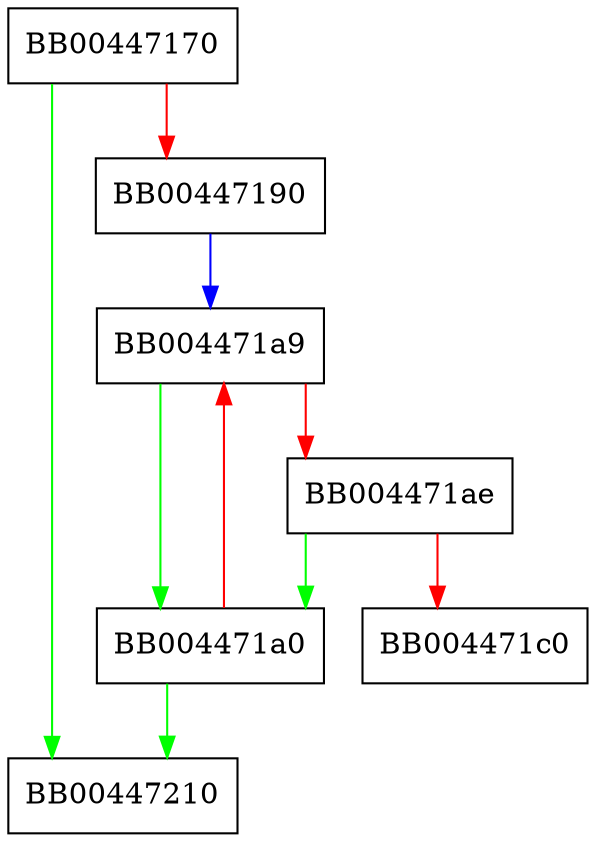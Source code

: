 digraph get_session {
  node [shape="box"];
  graph [splines=ortho];
  BB00447170 -> BB00447210 [color="green"];
  BB00447170 -> BB00447190 [color="red"];
  BB00447190 -> BB004471a9 [color="blue"];
  BB004471a0 -> BB00447210 [color="green"];
  BB004471a0 -> BB004471a9 [color="red"];
  BB004471a9 -> BB004471a0 [color="green"];
  BB004471a9 -> BB004471ae [color="red"];
  BB004471ae -> BB004471a0 [color="green"];
  BB004471ae -> BB004471c0 [color="red"];
}
